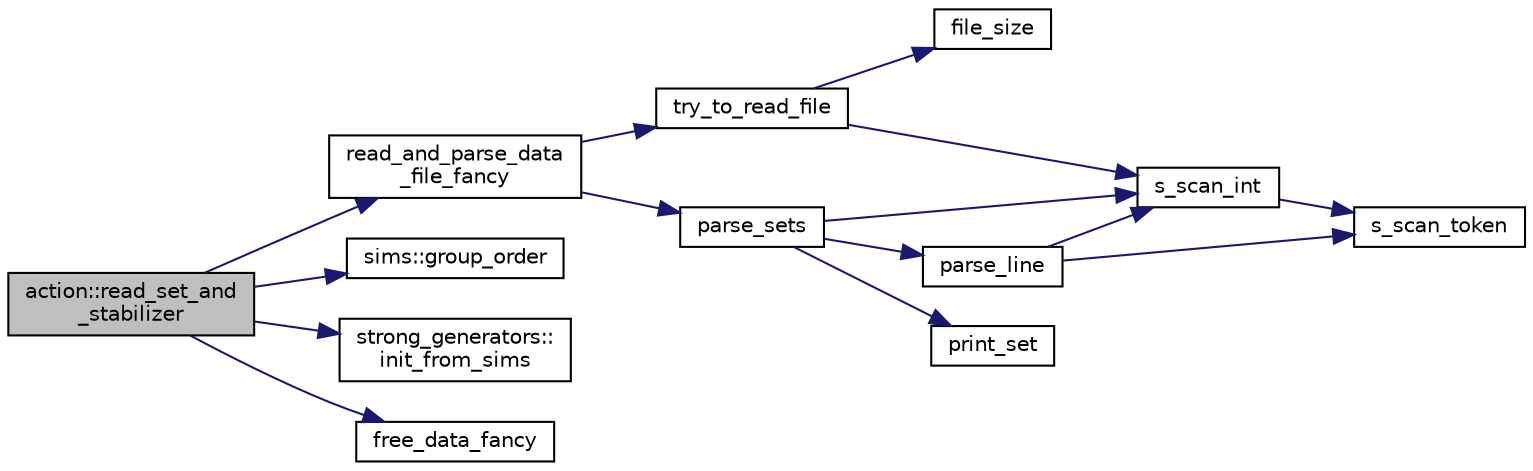 digraph "action::read_set_and_stabilizer"
{
  edge [fontname="Helvetica",fontsize="10",labelfontname="Helvetica",labelfontsize="10"];
  node [fontname="Helvetica",fontsize="10",shape=record];
  rankdir="LR";
  Node34218 [label="action::read_set_and\l_stabilizer",height=0.2,width=0.4,color="black", fillcolor="grey75", style="filled", fontcolor="black"];
  Node34218 -> Node34219 [color="midnightblue",fontsize="10",style="solid",fontname="Helvetica"];
  Node34219 [label="read_and_parse_data\l_file_fancy",height=0.2,width=0.4,color="black", fillcolor="white", style="filled",URL="$d5/db4/io__and__os_8h.html#aeb8585c8a2e92cfdfbe73d8995800de8"];
  Node34219 -> Node34220 [color="midnightblue",fontsize="10",style="solid",fontname="Helvetica"];
  Node34220 [label="try_to_read_file",height=0.2,width=0.4,color="black", fillcolor="white", style="filled",URL="$d4/d74/util_8_c.html#a1097b6ad7e39d3771b7e6a2fcb9326e9"];
  Node34220 -> Node34221 [color="midnightblue",fontsize="10",style="solid",fontname="Helvetica"];
  Node34221 [label="file_size",height=0.2,width=0.4,color="black", fillcolor="white", style="filled",URL="$d4/d74/util_8_c.html#a5c37cf5785204b6e9adf647dc14d0e50"];
  Node34220 -> Node34222 [color="midnightblue",fontsize="10",style="solid",fontname="Helvetica"];
  Node34222 [label="s_scan_int",height=0.2,width=0.4,color="black", fillcolor="white", style="filled",URL="$d4/d74/util_8_c.html#ab43cab8ae063700a2fc82113b69eea5f"];
  Node34222 -> Node34223 [color="midnightblue",fontsize="10",style="solid",fontname="Helvetica"];
  Node34223 [label="s_scan_token",height=0.2,width=0.4,color="black", fillcolor="white", style="filled",URL="$d4/d74/util_8_c.html#a8d1a4ad92d09138f7a1a7e389469ed45"];
  Node34219 -> Node34224 [color="midnightblue",fontsize="10",style="solid",fontname="Helvetica"];
  Node34224 [label="parse_sets",height=0.2,width=0.4,color="black", fillcolor="white", style="filled",URL="$d4/d74/util_8_c.html#a1612628db54b7daaa67b440f2343b240"];
  Node34224 -> Node34222 [color="midnightblue",fontsize="10",style="solid",fontname="Helvetica"];
  Node34224 -> Node34225 [color="midnightblue",fontsize="10",style="solid",fontname="Helvetica"];
  Node34225 [label="parse_line",height=0.2,width=0.4,color="black", fillcolor="white", style="filled",URL="$d4/d74/util_8_c.html#a19b7001c6d761d06e3aa469ad260c9de"];
  Node34225 -> Node34222 [color="midnightblue",fontsize="10",style="solid",fontname="Helvetica"];
  Node34225 -> Node34223 [color="midnightblue",fontsize="10",style="solid",fontname="Helvetica"];
  Node34224 -> Node34226 [color="midnightblue",fontsize="10",style="solid",fontname="Helvetica"];
  Node34226 [label="print_set",height=0.2,width=0.4,color="black", fillcolor="white", style="filled",URL="$d4/d74/util_8_c.html#a5cfa0b8a752874778b8fee3739ddaa1c"];
  Node34218 -> Node34227 [color="midnightblue",fontsize="10",style="solid",fontname="Helvetica"];
  Node34227 [label="sims::group_order",height=0.2,width=0.4,color="black", fillcolor="white", style="filled",URL="$d9/df3/classsims.html#aa442445175656570fa35febbe790efad"];
  Node34218 -> Node34228 [color="midnightblue",fontsize="10",style="solid",fontname="Helvetica"];
  Node34228 [label="strong_generators::\linit_from_sims",height=0.2,width=0.4,color="black", fillcolor="white", style="filled",URL="$dc/d09/classstrong__generators.html#a2b997decdab82e889c1151f29a846a66"];
  Node34218 -> Node34229 [color="midnightblue",fontsize="10",style="solid",fontname="Helvetica"];
  Node34229 [label="free_data_fancy",height=0.2,width=0.4,color="black", fillcolor="white", style="filled",URL="$d5/db4/io__and__os_8h.html#afccd789a47e6a92a71541a250350bd64"];
}
